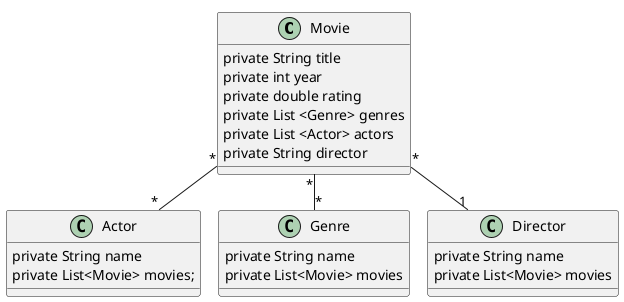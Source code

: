 @startuml
'https://plantuml.com/class-diagram
!pragma layout smetana

 class Movie
 class Actor
 class Genre
 class Director



 class Movie{
  private String title
  private int year
  private double rating
  private List <Genre> genres
  private List <Actor> actors
  private String director

 }


 class Actor{
 private String name
 private List<Movie> movies;
 }


 class Genre {
 private String name
 private List<Movie> movies
 }

 class Director{
 private String name
 private List<Movie> movies
 }

Movie "*" -- "*" Actor
Movie "*" -- "*" Genre
Movie "*" -- "1" Director



@enduml